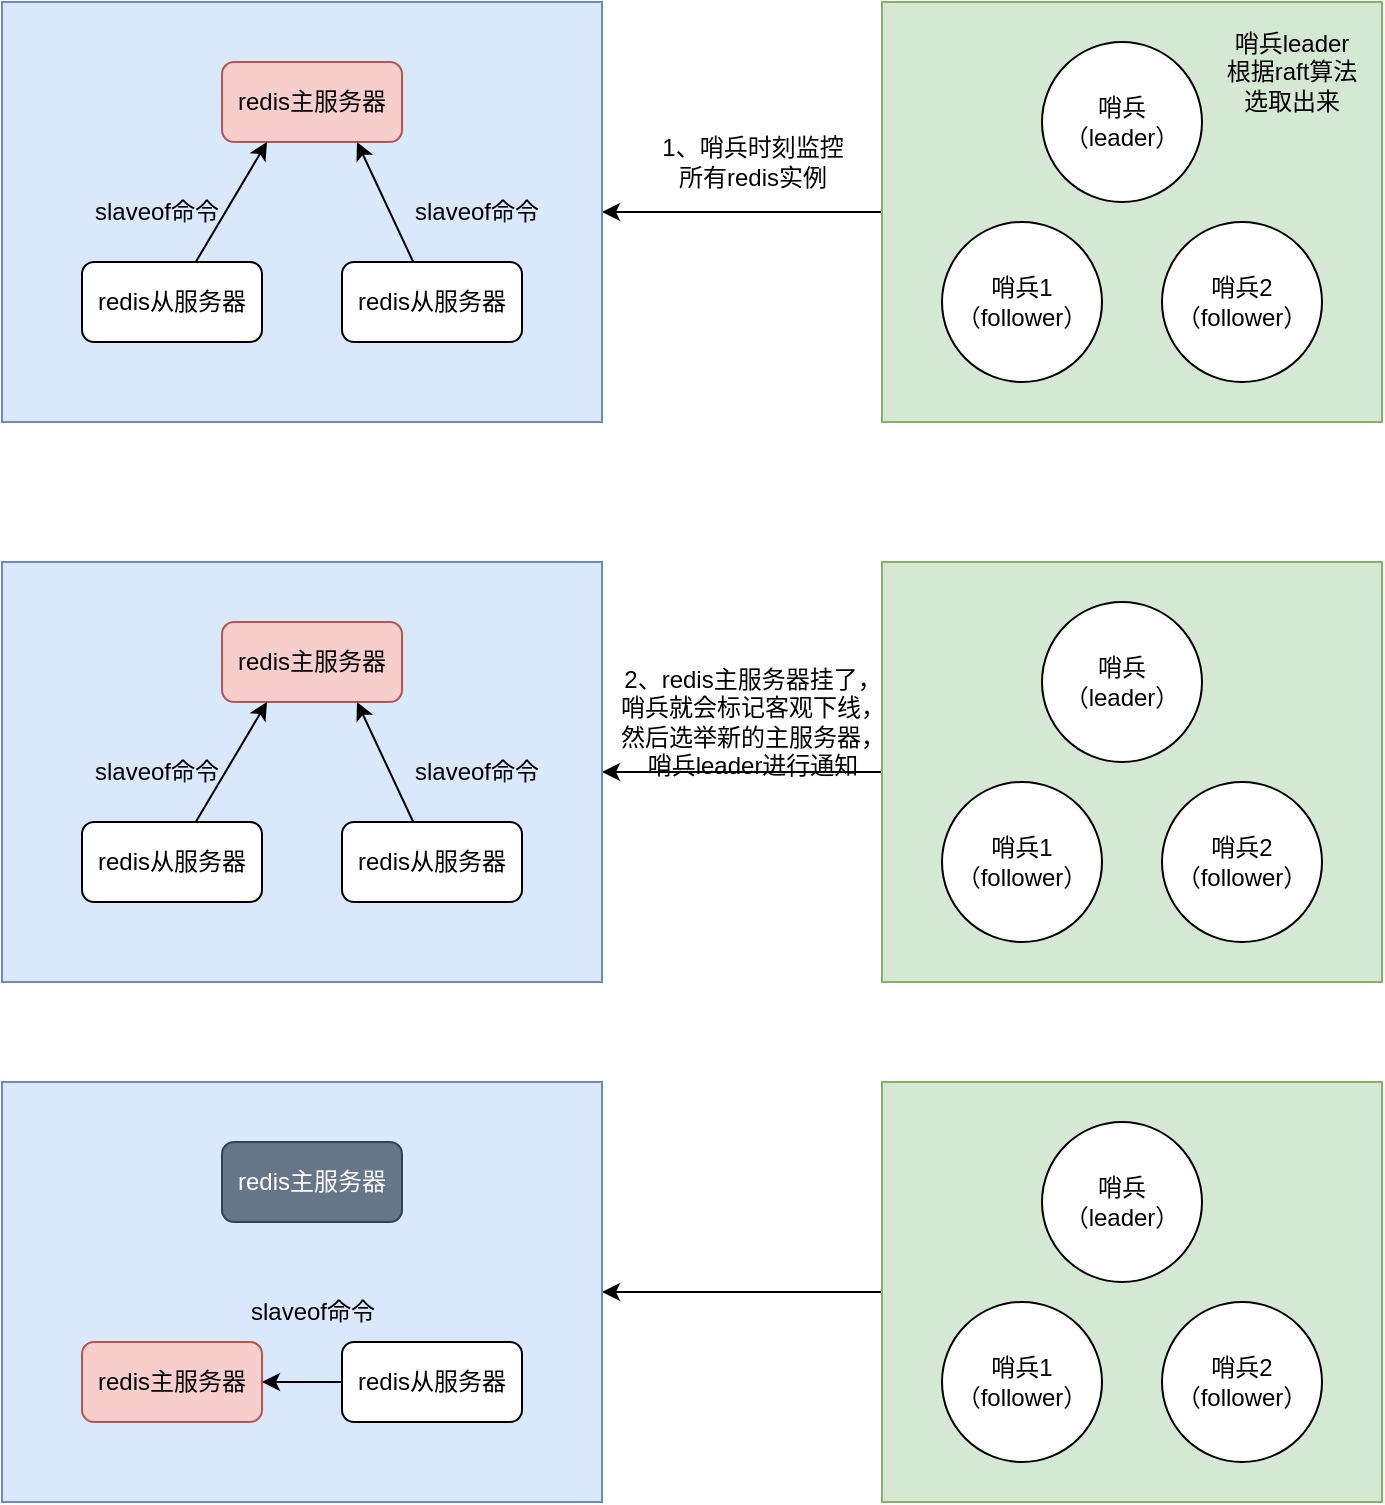 <mxfile version="26.0.7">
  <diagram name="第 1 页" id="_BheHTi8lk0kYmW53c2D">
    <mxGraphModel dx="1026" dy="651" grid="1" gridSize="10" guides="1" tooltips="1" connect="1" arrows="1" fold="1" page="1" pageScale="1" pageWidth="827" pageHeight="1169" math="0" shadow="0">
      <root>
        <mxCell id="0" />
        <mxCell id="1" parent="0" />
        <mxCell id="dTqGtvLuzdz00bwFUkbi-14" style="edgeStyle=orthogonalEdgeStyle;rounded=0;orthogonalLoop=1;jettySize=auto;html=1;entryX=1;entryY=0.5;entryDx=0;entryDy=0;" edge="1" parent="1" source="dTqGtvLuzdz00bwFUkbi-13" target="dTqGtvLuzdz00bwFUkbi-9">
          <mxGeometry relative="1" as="geometry" />
        </mxCell>
        <mxCell id="dTqGtvLuzdz00bwFUkbi-13" value="" style="rounded=0;whiteSpace=wrap;html=1;fillColor=#d5e8d4;strokeColor=#82b366;" vertex="1" parent="1">
          <mxGeometry x="530" y="190" width="250" height="210" as="geometry" />
        </mxCell>
        <mxCell id="dTqGtvLuzdz00bwFUkbi-9" value="" style="rounded=0;whiteSpace=wrap;html=1;fillColor=#dae8fc;strokeColor=#6c8ebf;" vertex="1" parent="1">
          <mxGeometry x="90" y="190" width="300" height="210" as="geometry" />
        </mxCell>
        <mxCell id="dTqGtvLuzdz00bwFUkbi-2" value="redis主服务器" style="rounded=1;whiteSpace=wrap;html=1;fillColor=#f8cecc;strokeColor=#b85450;" vertex="1" parent="1">
          <mxGeometry x="200" y="220" width="90" height="40" as="geometry" />
        </mxCell>
        <mxCell id="dTqGtvLuzdz00bwFUkbi-7" style="rounded=0;orthogonalLoop=1;jettySize=auto;html=1;entryX=0.25;entryY=1;entryDx=0;entryDy=0;" edge="1" parent="1" source="dTqGtvLuzdz00bwFUkbi-4" target="dTqGtvLuzdz00bwFUkbi-2">
          <mxGeometry relative="1" as="geometry" />
        </mxCell>
        <mxCell id="dTqGtvLuzdz00bwFUkbi-4" value="redis从服务器" style="rounded=1;whiteSpace=wrap;html=1;" vertex="1" parent="1">
          <mxGeometry x="130" y="320" width="90" height="40" as="geometry" />
        </mxCell>
        <mxCell id="dTqGtvLuzdz00bwFUkbi-8" style="rounded=0;orthogonalLoop=1;jettySize=auto;html=1;entryX=0.75;entryY=1;entryDx=0;entryDy=0;" edge="1" parent="1" source="dTqGtvLuzdz00bwFUkbi-5" target="dTqGtvLuzdz00bwFUkbi-2">
          <mxGeometry relative="1" as="geometry" />
        </mxCell>
        <mxCell id="dTqGtvLuzdz00bwFUkbi-5" value="redis从服务器" style="rounded=1;whiteSpace=wrap;html=1;" vertex="1" parent="1">
          <mxGeometry x="260" y="320" width="90" height="40" as="geometry" />
        </mxCell>
        <mxCell id="dTqGtvLuzdz00bwFUkbi-10" value="哨兵&lt;div&gt;（leader）&lt;/div&gt;" style="ellipse;whiteSpace=wrap;html=1;aspect=fixed;" vertex="1" parent="1">
          <mxGeometry x="610" y="210" width="80" height="80" as="geometry" />
        </mxCell>
        <mxCell id="dTqGtvLuzdz00bwFUkbi-11" value="哨兵1（follower）" style="ellipse;whiteSpace=wrap;html=1;aspect=fixed;" vertex="1" parent="1">
          <mxGeometry x="560" y="300" width="80" height="80" as="geometry" />
        </mxCell>
        <mxCell id="dTqGtvLuzdz00bwFUkbi-12" value="哨兵2（follower）" style="ellipse;whiteSpace=wrap;html=1;aspect=fixed;" vertex="1" parent="1">
          <mxGeometry x="670" y="300" width="80" height="80" as="geometry" />
        </mxCell>
        <mxCell id="dTqGtvLuzdz00bwFUkbi-15" value="1、哨兵时刻监控&lt;div&gt;所有&lt;span style=&quot;background-color: transparent; color: light-dark(rgb(0, 0, 0), rgb(255, 255, 255));&quot;&gt;redis实例&lt;/span&gt;&lt;/div&gt;" style="text;html=1;align=center;verticalAlign=middle;resizable=0;points=[];autosize=1;strokeColor=none;fillColor=none;" vertex="1" parent="1">
          <mxGeometry x="410" y="250" width="110" height="40" as="geometry" />
        </mxCell>
        <mxCell id="dTqGtvLuzdz00bwFUkbi-16" value="slaveof命令" style="text;html=1;align=center;verticalAlign=middle;whiteSpace=wrap;rounded=0;" vertex="1" parent="1">
          <mxGeometry x="290" y="280" width="75" height="30" as="geometry" />
        </mxCell>
        <mxCell id="dTqGtvLuzdz00bwFUkbi-17" value="slaveof命令" style="text;html=1;align=center;verticalAlign=middle;whiteSpace=wrap;rounded=0;" vertex="1" parent="1">
          <mxGeometry x="130" y="280" width="75" height="30" as="geometry" />
        </mxCell>
        <mxCell id="dTqGtvLuzdz00bwFUkbi-18" style="edgeStyle=orthogonalEdgeStyle;rounded=0;orthogonalLoop=1;jettySize=auto;html=1;entryX=1;entryY=0.5;entryDx=0;entryDy=0;" edge="1" parent="1" source="dTqGtvLuzdz00bwFUkbi-19" target="dTqGtvLuzdz00bwFUkbi-20">
          <mxGeometry relative="1" as="geometry" />
        </mxCell>
        <mxCell id="dTqGtvLuzdz00bwFUkbi-19" value="" style="rounded=0;whiteSpace=wrap;html=1;fillColor=#d5e8d4;strokeColor=#82b366;" vertex="1" parent="1">
          <mxGeometry x="530" y="470" width="250" height="210" as="geometry" />
        </mxCell>
        <mxCell id="dTqGtvLuzdz00bwFUkbi-20" value="" style="rounded=0;whiteSpace=wrap;html=1;fillColor=#dae8fc;strokeColor=#6c8ebf;" vertex="1" parent="1">
          <mxGeometry x="90" y="470" width="300" height="210" as="geometry" />
        </mxCell>
        <mxCell id="dTqGtvLuzdz00bwFUkbi-21" value="redis主服务器" style="rounded=1;whiteSpace=wrap;html=1;fillColor=#f8cecc;strokeColor=#b85450;" vertex="1" parent="1">
          <mxGeometry x="200" y="500" width="90" height="40" as="geometry" />
        </mxCell>
        <mxCell id="dTqGtvLuzdz00bwFUkbi-22" style="rounded=0;orthogonalLoop=1;jettySize=auto;html=1;entryX=0.25;entryY=1;entryDx=0;entryDy=0;" edge="1" parent="1" source="dTqGtvLuzdz00bwFUkbi-23" target="dTqGtvLuzdz00bwFUkbi-21">
          <mxGeometry relative="1" as="geometry" />
        </mxCell>
        <mxCell id="dTqGtvLuzdz00bwFUkbi-23" value="redis从服务器" style="rounded=1;whiteSpace=wrap;html=1;" vertex="1" parent="1">
          <mxGeometry x="130" y="600" width="90" height="40" as="geometry" />
        </mxCell>
        <mxCell id="dTqGtvLuzdz00bwFUkbi-24" style="rounded=0;orthogonalLoop=1;jettySize=auto;html=1;entryX=0.75;entryY=1;entryDx=0;entryDy=0;" edge="1" parent="1" source="dTqGtvLuzdz00bwFUkbi-25" target="dTqGtvLuzdz00bwFUkbi-21">
          <mxGeometry relative="1" as="geometry" />
        </mxCell>
        <mxCell id="dTqGtvLuzdz00bwFUkbi-25" value="redis从服务器" style="rounded=1;whiteSpace=wrap;html=1;" vertex="1" parent="1">
          <mxGeometry x="260" y="600" width="90" height="40" as="geometry" />
        </mxCell>
        <mxCell id="dTqGtvLuzdz00bwFUkbi-26" value="哨兵&lt;div&gt;（leader）&lt;/div&gt;" style="ellipse;whiteSpace=wrap;html=1;aspect=fixed;" vertex="1" parent="1">
          <mxGeometry x="610" y="490" width="80" height="80" as="geometry" />
        </mxCell>
        <mxCell id="dTqGtvLuzdz00bwFUkbi-27" value="哨兵1（follower）" style="ellipse;whiteSpace=wrap;html=1;aspect=fixed;" vertex="1" parent="1">
          <mxGeometry x="560" y="580" width="80" height="80" as="geometry" />
        </mxCell>
        <mxCell id="dTqGtvLuzdz00bwFUkbi-28" value="哨兵2（follower）" style="ellipse;whiteSpace=wrap;html=1;aspect=fixed;" vertex="1" parent="1">
          <mxGeometry x="670" y="580" width="80" height="80" as="geometry" />
        </mxCell>
        <mxCell id="dTqGtvLuzdz00bwFUkbi-29" value="2、redis主服务器挂了，&lt;div&gt;哨兵就会标记客观下线，&lt;/div&gt;&lt;div&gt;然后选举新的主服务器，&lt;/div&gt;&lt;div&gt;哨兵leader进行通知&lt;/div&gt;" style="text;html=1;align=center;verticalAlign=middle;resizable=0;points=[];autosize=1;strokeColor=none;fillColor=none;" vertex="1" parent="1">
          <mxGeometry x="385" y="515" width="160" height="70" as="geometry" />
        </mxCell>
        <mxCell id="dTqGtvLuzdz00bwFUkbi-30" value="slaveof命令" style="text;html=1;align=center;verticalAlign=middle;whiteSpace=wrap;rounded=0;" vertex="1" parent="1">
          <mxGeometry x="290" y="560" width="75" height="30" as="geometry" />
        </mxCell>
        <mxCell id="dTqGtvLuzdz00bwFUkbi-31" value="slaveof命令" style="text;html=1;align=center;verticalAlign=middle;whiteSpace=wrap;rounded=0;" vertex="1" parent="1">
          <mxGeometry x="130" y="560" width="75" height="30" as="geometry" />
        </mxCell>
        <mxCell id="dTqGtvLuzdz00bwFUkbi-32" style="edgeStyle=orthogonalEdgeStyle;rounded=0;orthogonalLoop=1;jettySize=auto;html=1;entryX=1;entryY=0.5;entryDx=0;entryDy=0;" edge="1" parent="1" source="dTqGtvLuzdz00bwFUkbi-33" target="dTqGtvLuzdz00bwFUkbi-34">
          <mxGeometry relative="1" as="geometry" />
        </mxCell>
        <mxCell id="dTqGtvLuzdz00bwFUkbi-33" value="" style="rounded=0;whiteSpace=wrap;html=1;fillColor=#d5e8d4;strokeColor=#82b366;" vertex="1" parent="1">
          <mxGeometry x="530" y="730" width="250" height="210" as="geometry" />
        </mxCell>
        <mxCell id="dTqGtvLuzdz00bwFUkbi-34" value="" style="rounded=0;whiteSpace=wrap;html=1;fillColor=#dae8fc;strokeColor=#6c8ebf;" vertex="1" parent="1">
          <mxGeometry x="90" y="730" width="300" height="210" as="geometry" />
        </mxCell>
        <mxCell id="dTqGtvLuzdz00bwFUkbi-35" value="redis主服务器" style="rounded=1;whiteSpace=wrap;html=1;fillColor=#647687;strokeColor=#314354;fontColor=#ffffff;" vertex="1" parent="1">
          <mxGeometry x="200" y="760" width="90" height="40" as="geometry" />
        </mxCell>
        <mxCell id="dTqGtvLuzdz00bwFUkbi-37" value="redis主服务器" style="rounded=1;whiteSpace=wrap;html=1;fillColor=#f8cecc;strokeColor=#b85450;" vertex="1" parent="1">
          <mxGeometry x="130" y="860" width="90" height="40" as="geometry" />
        </mxCell>
        <mxCell id="dTqGtvLuzdz00bwFUkbi-47" style="edgeStyle=orthogonalEdgeStyle;rounded=0;orthogonalLoop=1;jettySize=auto;html=1;entryX=1;entryY=0.5;entryDx=0;entryDy=0;" edge="1" parent="1" source="dTqGtvLuzdz00bwFUkbi-39" target="dTqGtvLuzdz00bwFUkbi-37">
          <mxGeometry relative="1" as="geometry" />
        </mxCell>
        <mxCell id="dTqGtvLuzdz00bwFUkbi-39" value="redis从服务器" style="rounded=1;whiteSpace=wrap;html=1;" vertex="1" parent="1">
          <mxGeometry x="260" y="860" width="90" height="40" as="geometry" />
        </mxCell>
        <mxCell id="dTqGtvLuzdz00bwFUkbi-40" value="哨兵&lt;div&gt;（leader）&lt;/div&gt;" style="ellipse;whiteSpace=wrap;html=1;aspect=fixed;" vertex="1" parent="1">
          <mxGeometry x="610" y="750" width="80" height="80" as="geometry" />
        </mxCell>
        <mxCell id="dTqGtvLuzdz00bwFUkbi-41" value="哨兵1（follower）" style="ellipse;whiteSpace=wrap;html=1;aspect=fixed;" vertex="1" parent="1">
          <mxGeometry x="560" y="840" width="80" height="80" as="geometry" />
        </mxCell>
        <mxCell id="dTqGtvLuzdz00bwFUkbi-42" value="哨兵2（follower）" style="ellipse;whiteSpace=wrap;html=1;aspect=fixed;" vertex="1" parent="1">
          <mxGeometry x="670" y="840" width="80" height="80" as="geometry" />
        </mxCell>
        <mxCell id="dTqGtvLuzdz00bwFUkbi-45" value="slaveof命令" style="text;html=1;align=center;verticalAlign=middle;whiteSpace=wrap;rounded=0;" vertex="1" parent="1">
          <mxGeometry x="207.5" y="830" width="75" height="30" as="geometry" />
        </mxCell>
        <mxCell id="dTqGtvLuzdz00bwFUkbi-48" value="哨兵leader根据raft算法选取出来" style="text;html=1;align=center;verticalAlign=middle;whiteSpace=wrap;rounded=0;" vertex="1" parent="1">
          <mxGeometry x="700" y="210" width="70" height="30" as="geometry" />
        </mxCell>
      </root>
    </mxGraphModel>
  </diagram>
</mxfile>
